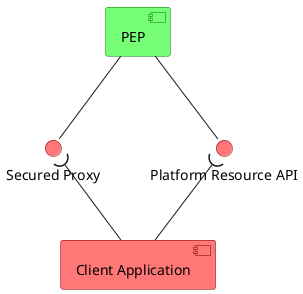 @startuml component

hide stereotype

component PEP <<pep>>
() "Platform Resource API" as pependpoints <<provided>>
() "Secured Proxy" as secured_proxy <<provided>>

PEP -down- pependpoints
PEP -down- secured_proxy

component "Client Application" as client <<consumer>>
client -up-( pependpoints
client -up-( secured_proxy

  
skinparam component<<pep>> {
    BackgroundColor #77ff77
    BorderColor #007700
}

skinparam interface<<provided>> {
    BackgroundColor #ff7777
    BorderColor #770000
}

skinparam component<<consumer>> {
    BackgroundColor #ff7777
    BorderColor #770000
}

@enduml
